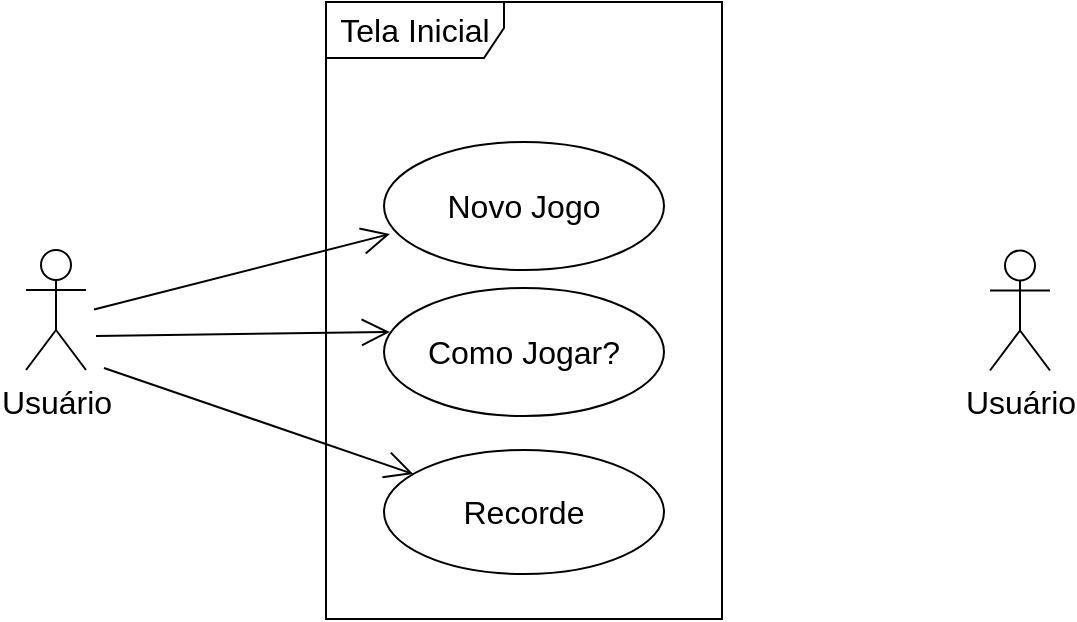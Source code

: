 <mxfile version="22.0.8" type="github">
  <diagram name="Página-1" id="xpvz4ppAE0FN54pg8b1R">
    <mxGraphModel dx="827" dy="879" grid="0" gridSize="10" guides="1" tooltips="1" connect="1" arrows="1" fold="1" page="0" pageScale="1" pageWidth="827" pageHeight="1169" math="0" shadow="0">
      <root>
        <mxCell id="0" />
        <mxCell id="1" parent="0" />
        <mxCell id="UuzFbQRkPW1018O6XRMM-1" value="Usuário" style="shape=umlActor;verticalLabelPosition=bottom;verticalAlign=top;html=1;fontSize=16;" vertex="1" parent="1">
          <mxGeometry x="-321" y="103" width="30" height="60" as="geometry" />
        </mxCell>
        <mxCell id="UuzFbQRkPW1018O6XRMM-3" value="Tela Inicial" style="shape=umlFrame;whiteSpace=wrap;html=1;pointerEvents=0;fontSize=16;width=89;height=28;" vertex="1" parent="1">
          <mxGeometry x="-171" y="-21" width="198" height="308.5" as="geometry" />
        </mxCell>
        <mxCell id="UuzFbQRkPW1018O6XRMM-5" value="Novo Jogo" style="ellipse;whiteSpace=wrap;html=1;fontSize=16;" vertex="1" parent="1">
          <mxGeometry x="-142" y="49" width="140" height="64" as="geometry" />
        </mxCell>
        <mxCell id="UuzFbQRkPW1018O6XRMM-6" value="Como Jogar?" style="ellipse;whiteSpace=wrap;html=1;fontSize=16;" vertex="1" parent="1">
          <mxGeometry x="-142" y="122" width="140" height="64" as="geometry" />
        </mxCell>
        <mxCell id="UuzFbQRkPW1018O6XRMM-7" value="Recorde" style="ellipse;whiteSpace=wrap;html=1;fontSize=16;" vertex="1" parent="1">
          <mxGeometry x="-142" y="203" width="140" height="62" as="geometry" />
        </mxCell>
        <mxCell id="UuzFbQRkPW1018O6XRMM-8" value="" style="endArrow=open;endFill=1;endSize=12;html=1;rounded=0;fontSize=12;curved=1;entryX=0.021;entryY=0.719;entryDx=0;entryDy=0;entryPerimeter=0;" edge="1" parent="1" target="UuzFbQRkPW1018O6XRMM-5">
          <mxGeometry width="160" relative="1" as="geometry">
            <mxPoint x="-287" y="132.75" as="sourcePoint" />
            <mxPoint x="-127" y="132.75" as="targetPoint" />
          </mxGeometry>
        </mxCell>
        <mxCell id="UuzFbQRkPW1018O6XRMM-9" value="" style="endArrow=open;endFill=1;endSize=12;html=1;rounded=0;fontSize=12;curved=1;entryX=0.021;entryY=0.344;entryDx=0;entryDy=0;entryPerimeter=0;" edge="1" parent="1" target="UuzFbQRkPW1018O6XRMM-6">
          <mxGeometry width="160" relative="1" as="geometry">
            <mxPoint x="-286" y="146" as="sourcePoint" />
            <mxPoint x="-150" y="152" as="targetPoint" />
          </mxGeometry>
        </mxCell>
        <mxCell id="UuzFbQRkPW1018O6XRMM-10" value="" style="endArrow=open;endFill=1;endSize=12;html=1;rounded=0;fontSize=12;curved=1;" edge="1" parent="1" target="UuzFbQRkPW1018O6XRMM-7">
          <mxGeometry width="160" relative="1" as="geometry">
            <mxPoint x="-282" y="162" as="sourcePoint" />
            <mxPoint x="-85" y="201" as="targetPoint" />
          </mxGeometry>
        </mxCell>
        <mxCell id="UuzFbQRkPW1018O6XRMM-11" value="Usuário" style="shape=umlActor;verticalLabelPosition=bottom;verticalAlign=top;html=1;fontSize=16;" vertex="1" parent="1">
          <mxGeometry x="161" y="103.25" width="30" height="60" as="geometry" />
        </mxCell>
      </root>
    </mxGraphModel>
  </diagram>
</mxfile>
